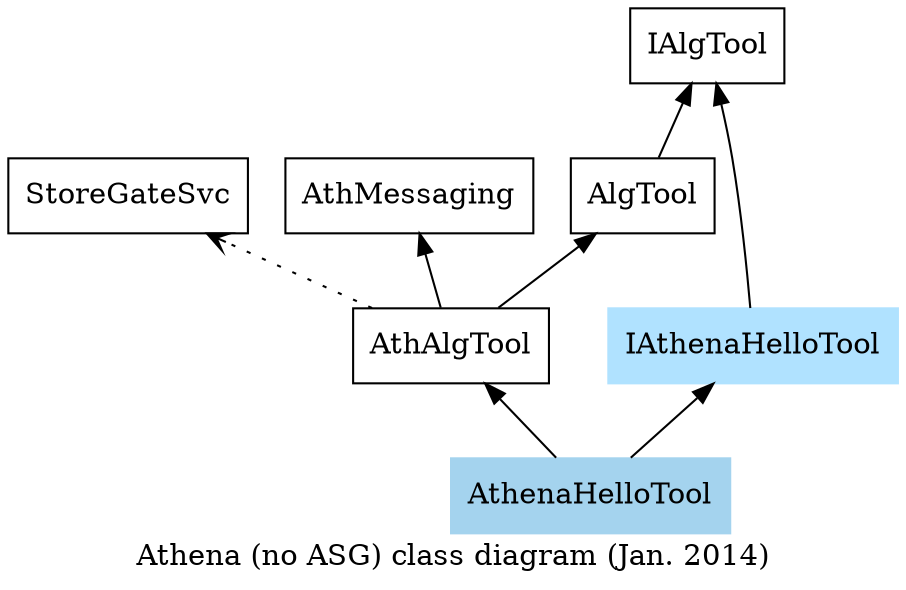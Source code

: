 digraph class {
  labelloc="b";
  label="Athena (no ASG) class diagram (Jan. 2014)"
  rankdir=BT;
  StoreGateSvc [ shape=rectangle ];
  AthMessaging [ shape=rectangle ];
  IAlgTool [ shape=rectangle ];
  AlgTool [ shape=rectangle ];
  AthAlgTool [ shape=rectangle ];
  IAthenaHelloTool [ shape=rectangle, color=lightskyblue1, style=filled ];
  AthenaHelloTool [ shape=rectangle, color=lightskyblue2, style=filled ];
  AlgTool -> IAlgTool
  AthAlgTool -> AlgTool
  AthAlgTool -> AthMessaging
  AthAlgTool -> StoreGateSvc [ style=dotted, arrowhead=vee ]
  IAthenaHelloTool -> IAlgTool
  AthenaHelloTool -> AthAlgTool
  AthenaHelloTool -> IAthenaHelloTool
}
